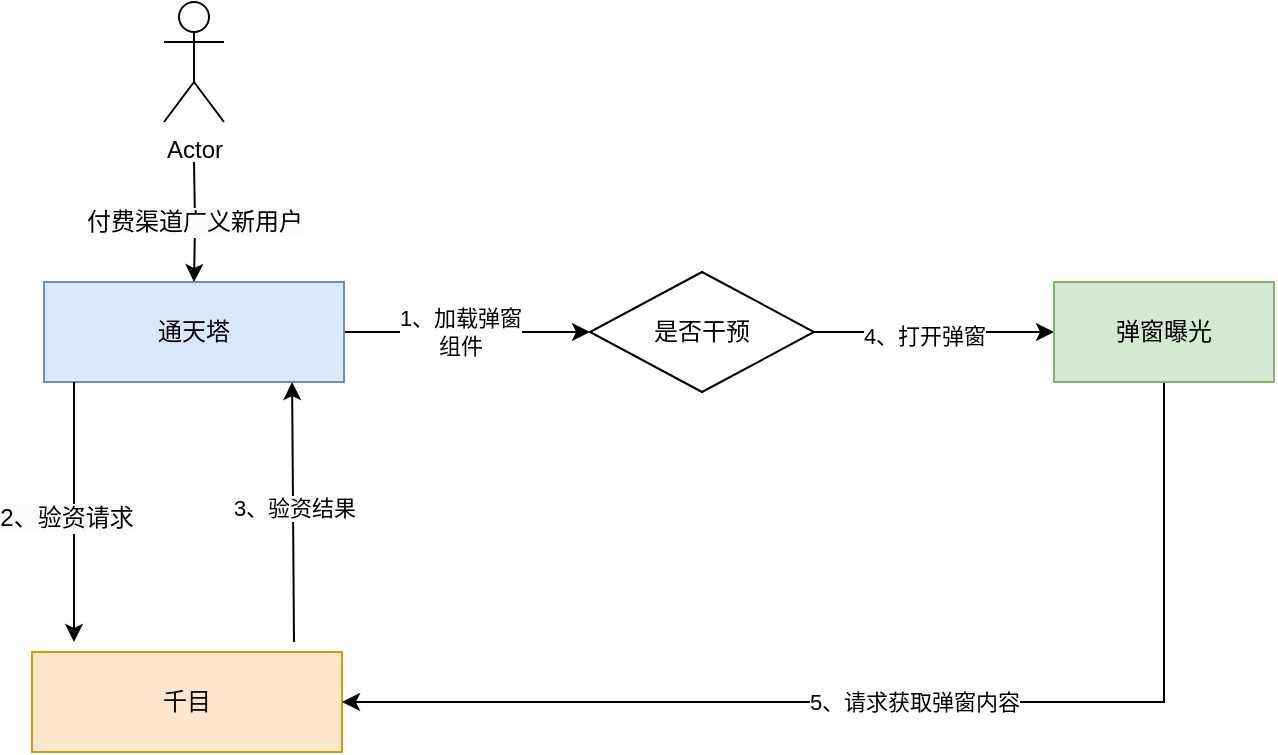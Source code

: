 <mxfile version="20.7.4" type="github">
  <diagram id="hpN8y-AgxtA0ZT0aj-4h" name="第 1 页">
    <mxGraphModel dx="1101" dy="795" grid="1" gridSize="10" guides="1" tooltips="1" connect="1" arrows="1" fold="1" page="1" pageScale="1" pageWidth="827" pageHeight="1169" math="0" shadow="0">
      <root>
        <mxCell id="0" />
        <mxCell id="1" parent="0" />
        <mxCell id="8_wQTp-wXSp1oLWiJIMm-8" value="1、加载弹窗&lt;br&gt;组件" style="edgeStyle=orthogonalEdgeStyle;rounded=0;orthogonalLoop=1;jettySize=auto;html=1;entryX=0;entryY=0.5;entryDx=0;entryDy=0;" edge="1" parent="1" source="8_wQTp-wXSp1oLWiJIMm-1" target="8_wQTp-wXSp1oLWiJIMm-12">
          <mxGeometry x="-0.053" relative="1" as="geometry">
            <mxPoint x="300" y="225" as="targetPoint" />
            <mxPoint as="offset" />
          </mxGeometry>
        </mxCell>
        <mxCell id="8_wQTp-wXSp1oLWiJIMm-1" value="通天塔" style="rounded=0;whiteSpace=wrap;html=1;fillColor=#dae8fc;strokeColor=#6c8ebf;" vertex="1" parent="1">
          <mxGeometry x="85" y="200" width="150" height="50" as="geometry" />
        </mxCell>
        <mxCell id="8_wQTp-wXSp1oLWiJIMm-5" value="" style="edgeStyle=orthogonalEdgeStyle;rounded=0;orthogonalLoop=1;jettySize=auto;html=1;" edge="1" parent="1" target="8_wQTp-wXSp1oLWiJIMm-1">
          <mxGeometry relative="1" as="geometry">
            <mxPoint x="160" y="140" as="sourcePoint" />
          </mxGeometry>
        </mxCell>
        <mxCell id="8_wQTp-wXSp1oLWiJIMm-25" value="&lt;span style=&quot;font-size: 12px; background-color: rgb(251, 251, 251);&quot;&gt;付费渠道广义新用户&lt;/span&gt;" style="edgeLabel;html=1;align=center;verticalAlign=middle;resizable=0;points=[];" vertex="1" connectable="0" parent="8_wQTp-wXSp1oLWiJIMm-5">
          <mxGeometry x="-0.64" y="-2" relative="1" as="geometry">
            <mxPoint x="2" y="19" as="offset" />
          </mxGeometry>
        </mxCell>
        <mxCell id="8_wQTp-wXSp1oLWiJIMm-3" value="Actor" style="shape=umlActor;verticalLabelPosition=bottom;verticalAlign=top;html=1;outlineConnect=0;" vertex="1" parent="1">
          <mxGeometry x="145" y="60" width="30" height="60" as="geometry" />
        </mxCell>
        <mxCell id="8_wQTp-wXSp1oLWiJIMm-7" value="千目" style="rounded=0;whiteSpace=wrap;html=1;fillColor=#ffe6cc;strokeColor=#d79b00;" vertex="1" parent="1">
          <mxGeometry x="79" y="385" width="155" height="50" as="geometry" />
        </mxCell>
        <mxCell id="8_wQTp-wXSp1oLWiJIMm-14" style="edgeStyle=orthogonalEdgeStyle;rounded=0;orthogonalLoop=1;jettySize=auto;html=1;entryX=0;entryY=0.5;entryDx=0;entryDy=0;" edge="1" parent="1" source="8_wQTp-wXSp1oLWiJIMm-12" target="8_wQTp-wXSp1oLWiJIMm-13">
          <mxGeometry relative="1" as="geometry" />
        </mxCell>
        <mxCell id="8_wQTp-wXSp1oLWiJIMm-29" value="4、" style="edgeLabel;html=1;align=center;verticalAlign=middle;resizable=0;points=[];" vertex="1" connectable="0" parent="8_wQTp-wXSp1oLWiJIMm-14">
          <mxGeometry y="4" relative="1" as="geometry">
            <mxPoint x="-7" y="4" as="offset" />
          </mxGeometry>
        </mxCell>
        <mxCell id="8_wQTp-wXSp1oLWiJIMm-31" value="4、打开弹窗" style="edgeLabel;html=1;align=center;verticalAlign=middle;resizable=0;points=[];" vertex="1" connectable="0" parent="8_wQTp-wXSp1oLWiJIMm-14">
          <mxGeometry x="0.151" y="-2" relative="1" as="geometry">
            <mxPoint x="-14" as="offset" />
          </mxGeometry>
        </mxCell>
        <mxCell id="8_wQTp-wXSp1oLWiJIMm-12" value="是否干预" style="rhombus;whiteSpace=wrap;html=1;" vertex="1" parent="1">
          <mxGeometry x="358" y="195" width="112" height="60" as="geometry" />
        </mxCell>
        <mxCell id="8_wQTp-wXSp1oLWiJIMm-16" value="5、请求获取弹窗内容" style="edgeStyle=orthogonalEdgeStyle;rounded=0;orthogonalLoop=1;jettySize=auto;html=1;entryX=1;entryY=0.5;entryDx=0;entryDy=0;exitX=0.5;exitY=1;exitDx=0;exitDy=0;" edge="1" parent="1" source="8_wQTp-wXSp1oLWiJIMm-13" target="8_wQTp-wXSp1oLWiJIMm-7">
          <mxGeometry relative="1" as="geometry">
            <mxPoint x="240" y="410" as="targetPoint" />
            <Array as="points">
              <mxPoint x="645" y="410" />
            </Array>
          </mxGeometry>
        </mxCell>
        <mxCell id="8_wQTp-wXSp1oLWiJIMm-13" value="弹窗曝光" style="rounded=0;whiteSpace=wrap;html=1;fillColor=#d5e8d4;strokeColor=#82b366;" vertex="1" parent="1">
          <mxGeometry x="590" y="200" width="110" height="50" as="geometry" />
        </mxCell>
        <mxCell id="8_wQTp-wXSp1oLWiJIMm-19" value="" style="endArrow=classic;html=1;rounded=0;" edge="1" parent="1">
          <mxGeometry width="50" height="50" relative="1" as="geometry">
            <mxPoint x="100" y="250" as="sourcePoint" />
            <mxPoint x="100" y="380" as="targetPoint" />
          </mxGeometry>
        </mxCell>
        <mxCell id="8_wQTp-wXSp1oLWiJIMm-27" value="&lt;span style=&quot;font-size: 12px; background-color: rgb(251, 251, 251);&quot;&gt;2、验资请求&lt;/span&gt;" style="edgeLabel;html=1;align=center;verticalAlign=middle;resizable=0;points=[];" vertex="1" connectable="0" parent="8_wQTp-wXSp1oLWiJIMm-19">
          <mxGeometry x="0.046" y="-4" relative="1" as="geometry">
            <mxPoint as="offset" />
          </mxGeometry>
        </mxCell>
        <mxCell id="8_wQTp-wXSp1oLWiJIMm-20" value="" style="endArrow=classic;html=1;rounded=0;entryX=0.827;entryY=1;entryDx=0;entryDy=0;entryPerimeter=0;" edge="1" parent="1" target="8_wQTp-wXSp1oLWiJIMm-1">
          <mxGeometry width="50" height="50" relative="1" as="geometry">
            <mxPoint x="210" y="380" as="sourcePoint" />
            <mxPoint x="230" y="290" as="targetPoint" />
          </mxGeometry>
        </mxCell>
        <mxCell id="8_wQTp-wXSp1oLWiJIMm-28" value="3、验资结果" style="edgeLabel;html=1;align=center;verticalAlign=middle;resizable=0;points=[];" vertex="1" connectable="0" parent="8_wQTp-wXSp1oLWiJIMm-20">
          <mxGeometry x="0.031" relative="1" as="geometry">
            <mxPoint as="offset" />
          </mxGeometry>
        </mxCell>
      </root>
    </mxGraphModel>
  </diagram>
</mxfile>
